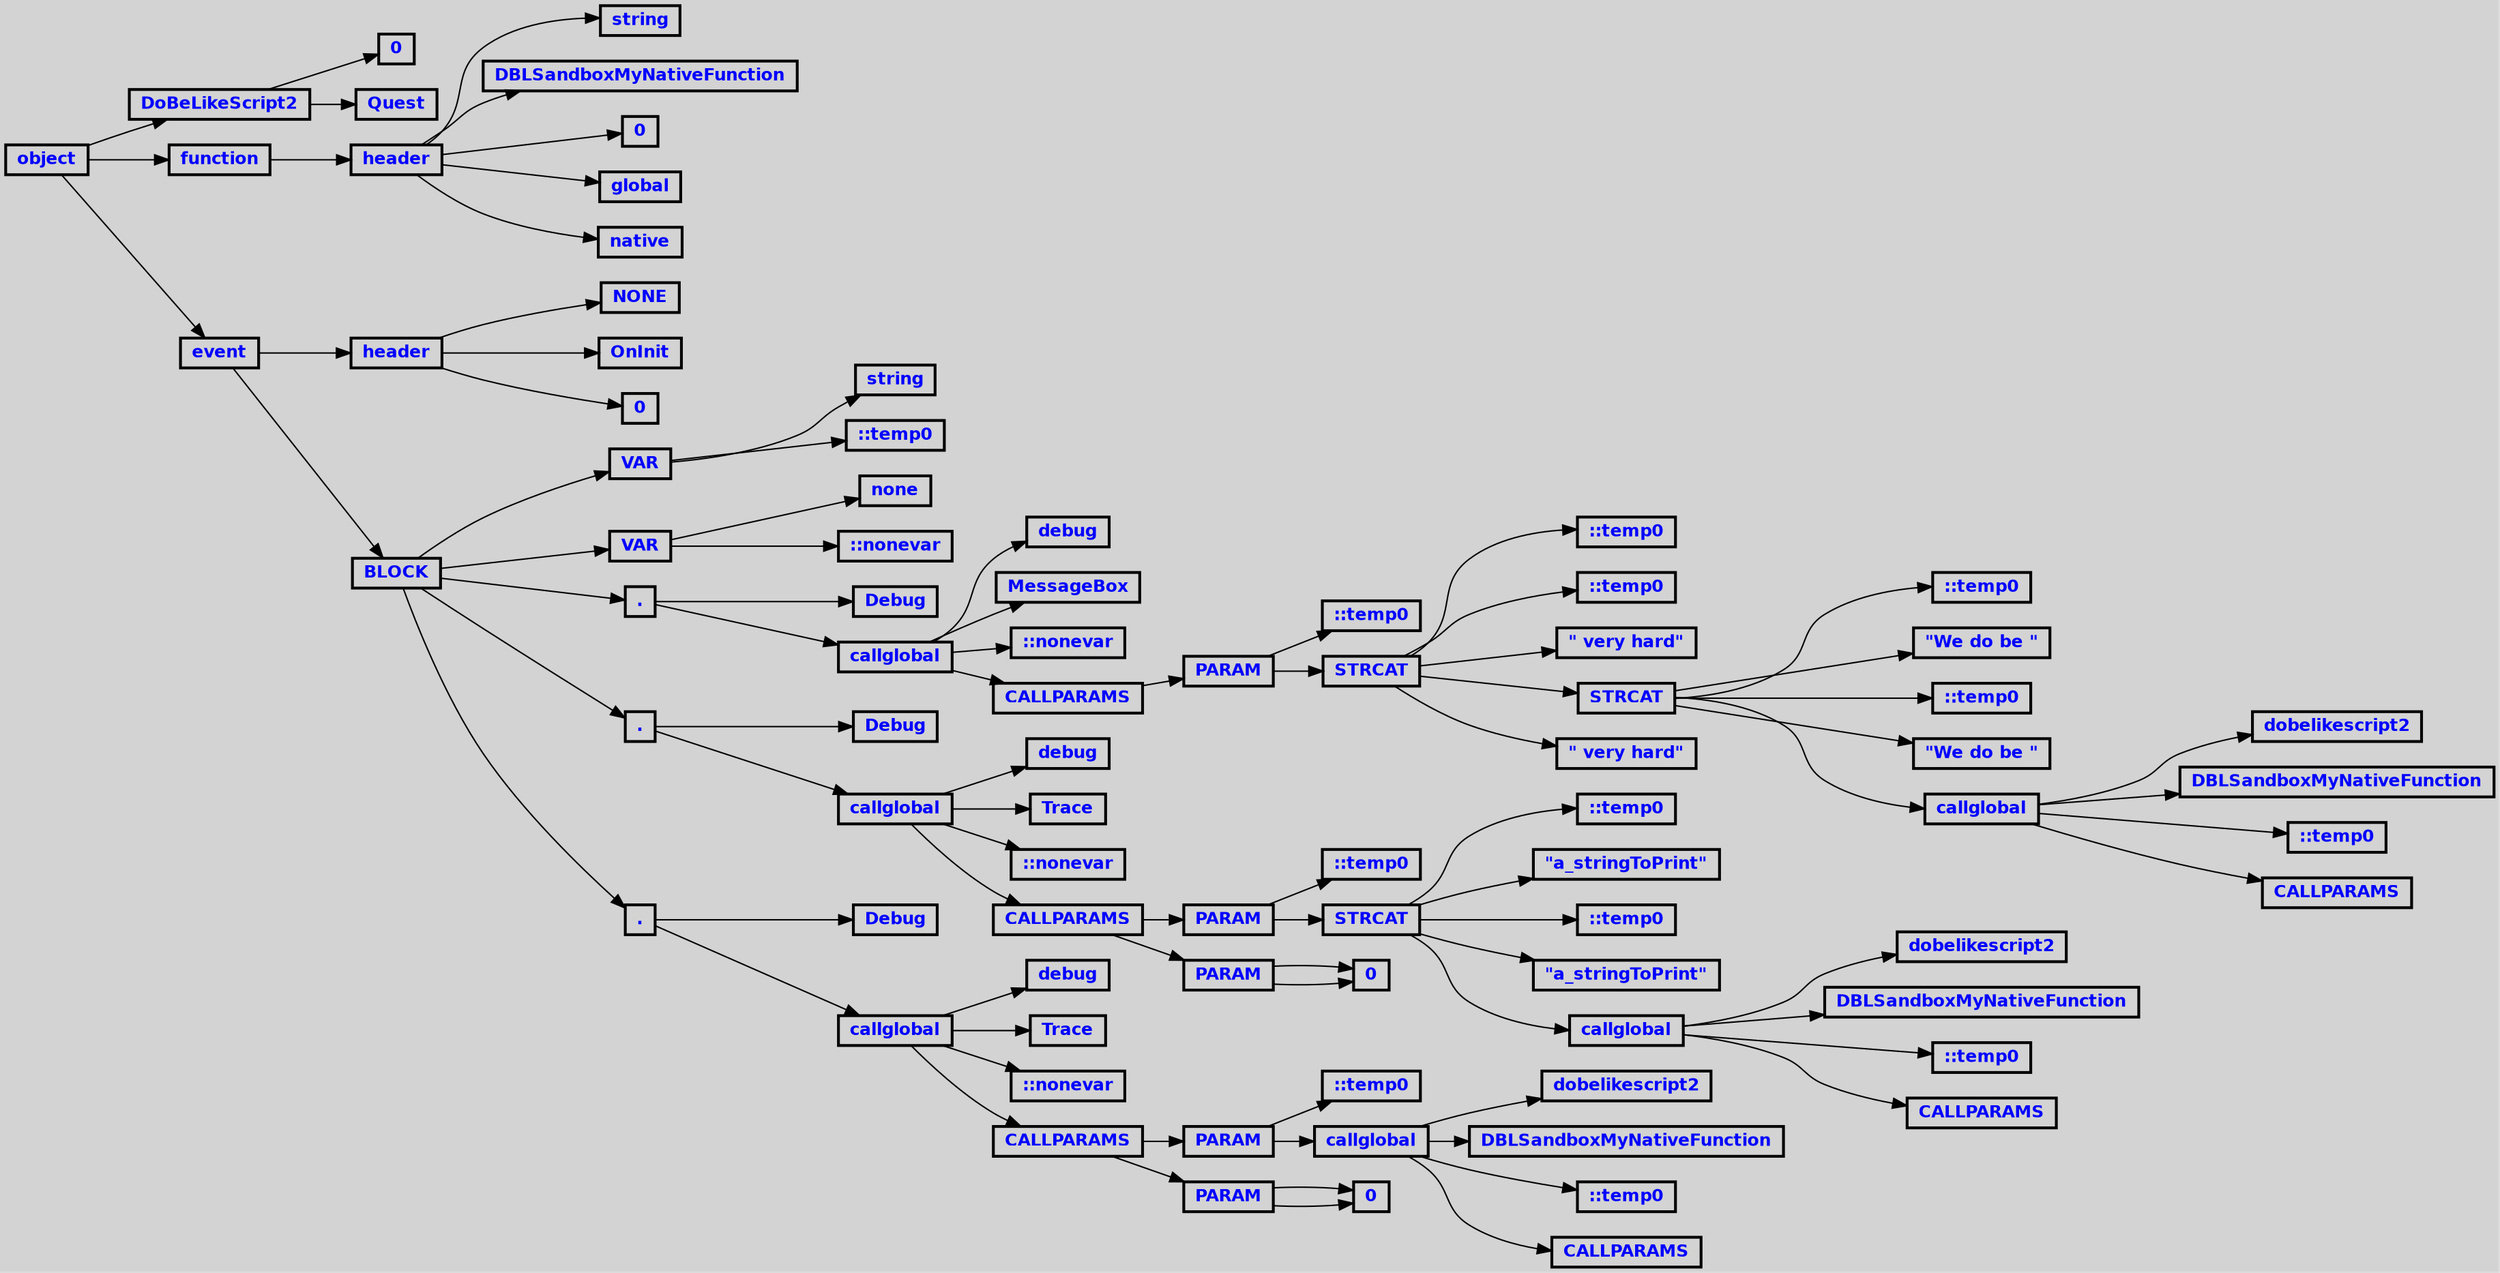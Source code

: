 digraph {
 ordering=out;
 ranksep=.4
 rankdir=LR
 bgcolor="lightgrey";
 node [shape=box, fixedsize=false, fontsize=12, fontname="Helvetica-bold", fontcolor="blue"
       width=.25, height=.25, color="black", style="bold"]
 n0 [label="object"];
 n1 [label="DoBeLikeScript2"];
 n1 [label="DoBeLikeScript2"];
 n2 [label="0"];
 n3 [label="Quest"];
 n4 [label="function"];
 n4 [label="function"];
 n5 [label="header"];
 n5 [label="header"];
 n6 [label="string"];
 n7 [label="DBLSandboxMyNativeFunction"];
 n8 [label="0"];
 n9 [label="global"];
 n10 [label="native"];
 n11 [label="event"];
 n11 [label="event"];
 n12 [label="header"];
 n12 [label="header"];
 n13 [label="NONE"];
 n14 [label="OnInit"];
 n15 [label="0"];
 n16 [label="BLOCK"];
 n16 [label="BLOCK"];
 n17 [label="VAR"];
 n17 [label="VAR"];
 n18 [label="string"];
 n19 [label="::temp0"];
 n20 [label="VAR"];
 n20 [label="VAR"];
 n21 [label="none"];
 n22 [label="::nonevar"];
 n23 [label="."];
 n23 [label="."];
 n24 [label="Debug"];
 n25 [label="callglobal"];
 n25 [label="callglobal"];
 n26 [label="debug"];
 n27 [label="MessageBox"];
 n28 [label="::nonevar"];
 n29 [label="CALLPARAMS"];
 n29 [label="CALLPARAMS"];
 n30 [label="PARAM"];
 n30 [label="PARAM"];
 n31 [label="::temp0"];
 n32 [label="STRCAT"];
 n32 [label="STRCAT"];
 n33 [label="::temp0"];
 n34 [label="::temp0"];
 n35 [label="\" very hard\""];
 n36 [label="STRCAT"];
 n36 [label="STRCAT"];
 n37 [label="::temp0"];
 n38 [label="\"We do be \""];
 n39 [label="::temp0"];
 n40 [label="\"We do be \""];
 n41 [label="callglobal"];
 n41 [label="callglobal"];
 n42 [label="dobelikescript2"];
 n43 [label="DBLSandboxMyNativeFunction"];
 n44 [label="::temp0"];
 n45 [label="CALLPARAMS"];
 n46 [label="\" very hard\""];
 n47 [label="."];
 n47 [label="."];
 n48 [label="Debug"];
 n49 [label="callglobal"];
 n49 [label="callglobal"];
 n50 [label="debug"];
 n51 [label="Trace"];
 n52 [label="::nonevar"];
 n53 [label="CALLPARAMS"];
 n53 [label="CALLPARAMS"];
 n54 [label="PARAM"];
 n54 [label="PARAM"];
 n55 [label="::temp0"];
 n56 [label="STRCAT"];
 n56 [label="STRCAT"];
 n57 [label="::temp0"];
 n58 [label="\"a_stringToPrint\""];
 n59 [label="::temp0"];
 n60 [label="\"a_stringToPrint\""];
 n61 [label="callglobal"];
 n61 [label="callglobal"];
 n62 [label="dobelikescript2"];
 n63 [label="DBLSandboxMyNativeFunction"];
 n64 [label="::temp0"];
 n65 [label="CALLPARAMS"];
 n66 [label="PARAM"];
 n66 [label="PARAM"];
 n67 [label="0"];
 n67 [label="0"];
 n68 [label="."];
 n68 [label="."];
 n69 [label="Debug"];
 n70 [label="callglobal"];
 n70 [label="callglobal"];
 n71 [label="debug"];
 n72 [label="Trace"];
 n73 [label="::nonevar"];
 n74 [label="CALLPARAMS"];
 n74 [label="CALLPARAMS"];
 n75 [label="PARAM"];
 n75 [label="PARAM"];
 n76 [label="::temp0"];
 n77 [label="callglobal"];
 n77 [label="callglobal"];
 n78 [label="dobelikescript2"];
 n79 [label="DBLSandboxMyNativeFunction"];
 n80 [label="::temp0"];
 n81 [label="CALLPARAMS"];
 n82 [label="PARAM"];
 n82 [label="PARAM"];
 n83 [label="0"];
 n83 [label="0"];

 n0 -> n1 // "object" -> "DoBeLikeScript2"
 n1 -> n2 // "DoBeLikeScript2" -> "0"
 n1 -> n3 // "DoBeLikeScript2" -> "Quest"
 n0 -> n4 // "object" -> "function"
 n4 -> n5 // "function" -> "header"
 n5 -> n6 // "header" -> "string"
 n5 -> n7 // "header" -> "DBLSandboxMyNativeFunction"
 n5 -> n8 // "header" -> "0"
 n5 -> n9 // "header" -> "global"
 n5 -> n10 // "header" -> "native"
 n0 -> n11 // "object" -> "event"
 n11 -> n12 // "event" -> "header"
 n12 -> n13 // "header" -> "NONE"
 n12 -> n14 // "header" -> "OnInit"
 n12 -> n15 // "header" -> "0"
 n11 -> n16 // "event" -> "BLOCK"
 n16 -> n17 // "BLOCK" -> "VAR"
 n17 -> n18 // "VAR" -> "string"
 n17 -> n19 // "VAR" -> "::temp0"
 n16 -> n20 // "BLOCK" -> "VAR"
 n20 -> n21 // "VAR" -> "none"
 n20 -> n22 // "VAR" -> "::nonevar"
 n16 -> n23 // "BLOCK" -> "."
 n23 -> n24 // "." -> "Debug"
 n23 -> n25 // "." -> "callglobal"
 n25 -> n26 // "callglobal" -> "debug"
 n25 -> n27 // "callglobal" -> "MessageBox"
 n25 -> n28 // "callglobal" -> "::nonevar"
 n25 -> n29 // "callglobal" -> "CALLPARAMS"
 n29 -> n30 // "CALLPARAMS" -> "PARAM"
 n30 -> n31 // "PARAM" -> "::temp0"
 n30 -> n32 // "PARAM" -> "STRCAT"
 n32 -> n33 // "STRCAT" -> "::temp0"
 n32 -> n34 // "STRCAT" -> "::temp0"
 n32 -> n35 // "STRCAT" -> "" very hard""
 n32 -> n36 // "STRCAT" -> "STRCAT"
 n36 -> n37 // "STRCAT" -> "::temp0"
 n36 -> n38 // "STRCAT" -> ""We do be ""
 n36 -> n39 // "STRCAT" -> "::temp0"
 n36 -> n40 // "STRCAT" -> ""We do be ""
 n36 -> n41 // "STRCAT" -> "callglobal"
 n41 -> n42 // "callglobal" -> "dobelikescript2"
 n41 -> n43 // "callglobal" -> "DBLSandboxMyNativeFunction"
 n41 -> n44 // "callglobal" -> "::temp0"
 n41 -> n45 // "callglobal" -> "CALLPARAMS"
 n32 -> n46 // "STRCAT" -> "" very hard""
 n16 -> n47 // "BLOCK" -> "."
 n47 -> n48 // "." -> "Debug"
 n47 -> n49 // "." -> "callglobal"
 n49 -> n50 // "callglobal" -> "debug"
 n49 -> n51 // "callglobal" -> "Trace"
 n49 -> n52 // "callglobal" -> "::nonevar"
 n49 -> n53 // "callglobal" -> "CALLPARAMS"
 n53 -> n54 // "CALLPARAMS" -> "PARAM"
 n54 -> n55 // "PARAM" -> "::temp0"
 n54 -> n56 // "PARAM" -> "STRCAT"
 n56 -> n57 // "STRCAT" -> "::temp0"
 n56 -> n58 // "STRCAT" -> ""a_stringToPrint""
 n56 -> n59 // "STRCAT" -> "::temp0"
 n56 -> n60 // "STRCAT" -> ""a_stringToPrint""
 n56 -> n61 // "STRCAT" -> "callglobal"
 n61 -> n62 // "callglobal" -> "dobelikescript2"
 n61 -> n63 // "callglobal" -> "DBLSandboxMyNativeFunction"
 n61 -> n64 // "callglobal" -> "::temp0"
 n61 -> n65 // "callglobal" -> "CALLPARAMS"
 n53 -> n66 // "CALLPARAMS" -> "PARAM"
 n66 -> n67 // "PARAM" -> "0"
 n66 -> n67 // "PARAM" -> "0"
 n16 -> n68 // "BLOCK" -> "."
 n68 -> n69 // "." -> "Debug"
 n68 -> n70 // "." -> "callglobal"
 n70 -> n71 // "callglobal" -> "debug"
 n70 -> n72 // "callglobal" -> "Trace"
 n70 -> n73 // "callglobal" -> "::nonevar"
 n70 -> n74 // "callglobal" -> "CALLPARAMS"
 n74 -> n75 // "CALLPARAMS" -> "PARAM"
 n75 -> n76 // "PARAM" -> "::temp0"
 n75 -> n77 // "PARAM" -> "callglobal"
 n77 -> n78 // "callglobal" -> "dobelikescript2"
 n77 -> n79 // "callglobal" -> "DBLSandboxMyNativeFunction"
 n77 -> n80 // "callglobal" -> "::temp0"
 n77 -> n81 // "callglobal" -> "CALLPARAMS"
 n74 -> n82 // "CALLPARAMS" -> "PARAM"
 n82 -> n83 // "PARAM" -> "0"
 n82 -> n83 // "PARAM" -> "0"

}

